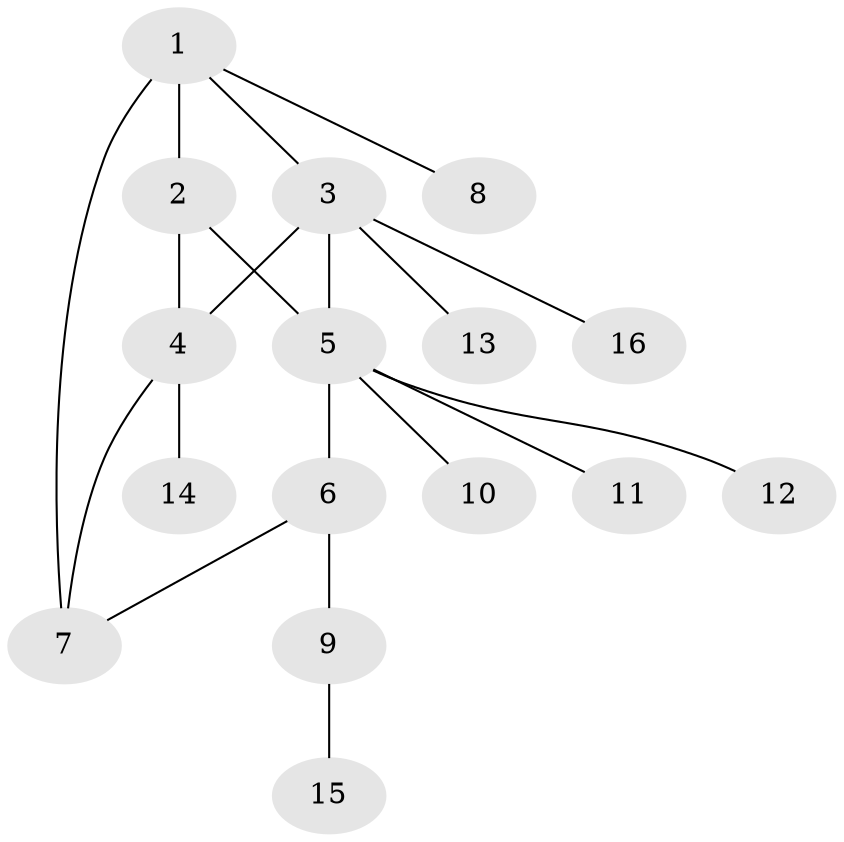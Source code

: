 // original degree distribution, {6: 0.07692307692307693, 3: 0.09615384615384616, 5: 0.09615384615384616, 4: 0.057692307692307696, 1: 0.5769230769230769, 2: 0.09615384615384616}
// Generated by graph-tools (version 1.1) at 2025/52/03/04/25 22:52:24]
// undirected, 16 vertices, 19 edges
graph export_dot {
  node [color=gray90,style=filled];
  1;
  2;
  3;
  4;
  5;
  6;
  7;
  8;
  9;
  10;
  11;
  12;
  13;
  14;
  15;
  16;
  1 -- 2 [weight=2.0];
  1 -- 3 [weight=1.0];
  1 -- 7 [weight=1.0];
  1 -- 8 [weight=1.0];
  2 -- 4 [weight=3.0];
  2 -- 5 [weight=2.0];
  3 -- 4 [weight=1.0];
  3 -- 5 [weight=1.0];
  3 -- 13 [weight=1.0];
  3 -- 16 [weight=1.0];
  4 -- 7 [weight=2.0];
  4 -- 14 [weight=1.0];
  5 -- 6 [weight=1.0];
  5 -- 10 [weight=1.0];
  5 -- 11 [weight=1.0];
  5 -- 12 [weight=1.0];
  6 -- 7 [weight=1.0];
  6 -- 9 [weight=2.0];
  9 -- 15 [weight=1.0];
}
